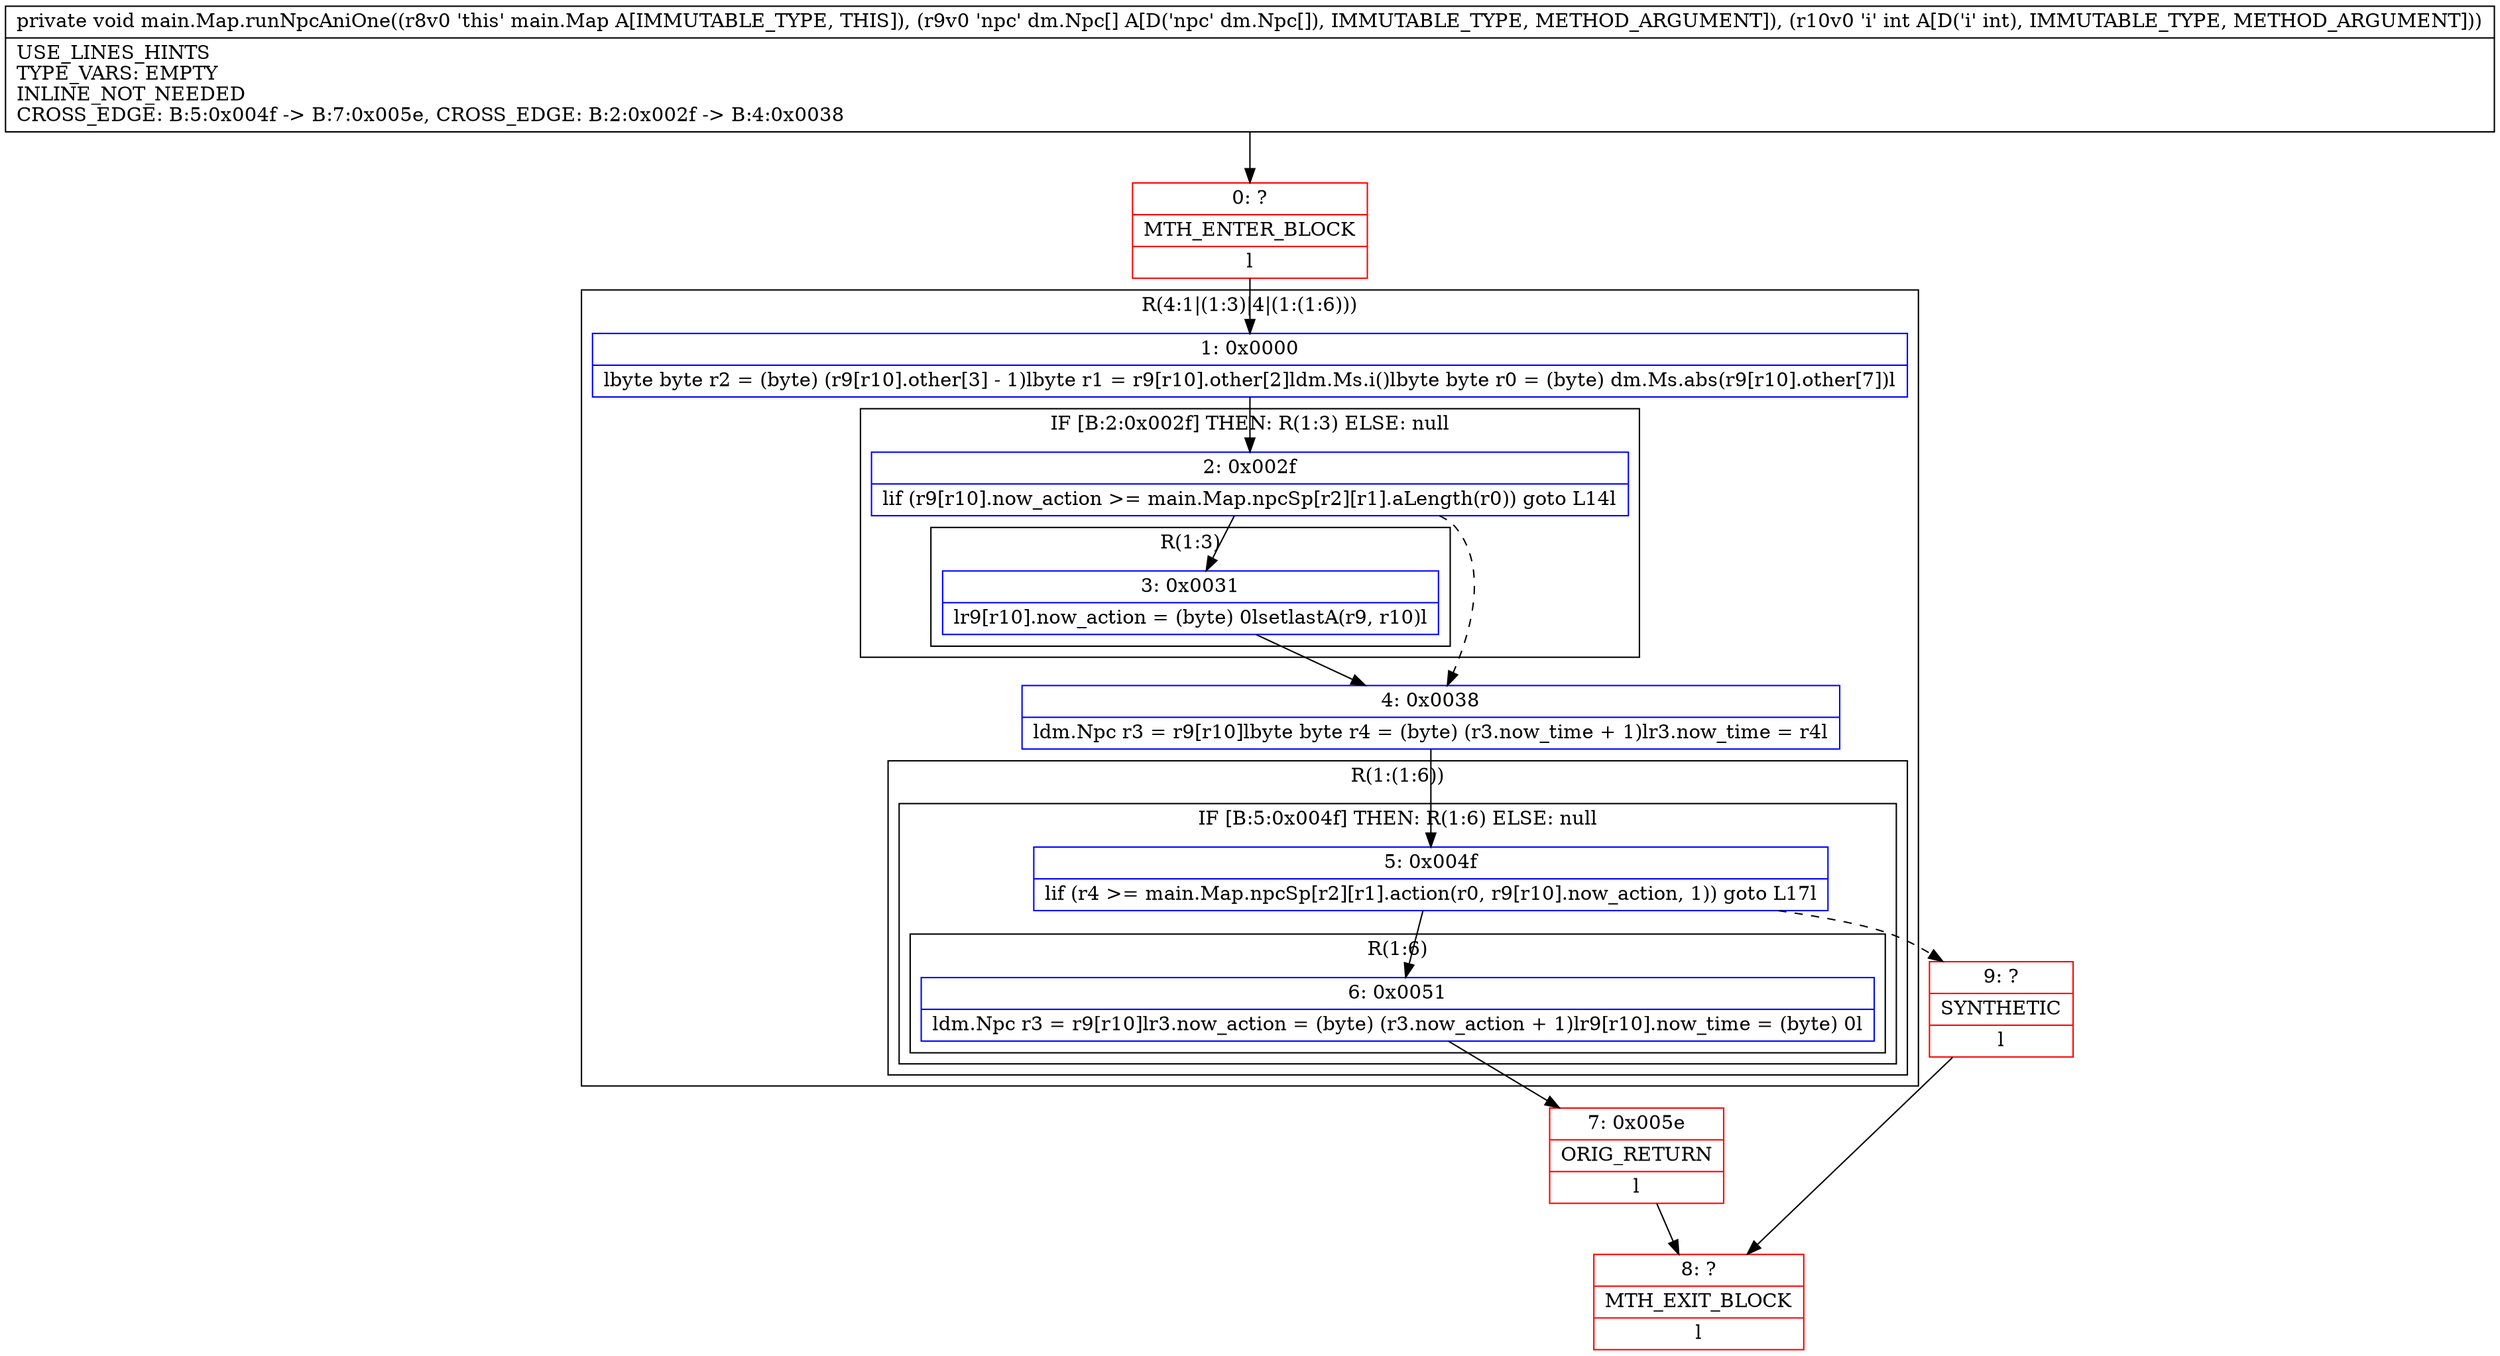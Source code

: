 digraph "CFG formain.Map.runNpcAniOne([Ldm\/Npc;I)V" {
subgraph cluster_Region_843045927 {
label = "R(4:1|(1:3)|4|(1:(1:6)))";
node [shape=record,color=blue];
Node_1 [shape=record,label="{1\:\ 0x0000|lbyte byte r2 = (byte) (r9[r10].other[3] \- 1)lbyte r1 = r9[r10].other[2]ldm.Ms.i()lbyte byte r0 = (byte) dm.Ms.abs(r9[r10].other[7])l}"];
subgraph cluster_IfRegion_95950453 {
label = "IF [B:2:0x002f] THEN: R(1:3) ELSE: null";
node [shape=record,color=blue];
Node_2 [shape=record,label="{2\:\ 0x002f|lif (r9[r10].now_action \>= main.Map.npcSp[r2][r1].aLength(r0)) goto L14l}"];
subgraph cluster_Region_1472074684 {
label = "R(1:3)";
node [shape=record,color=blue];
Node_3 [shape=record,label="{3\:\ 0x0031|lr9[r10].now_action = (byte) 0lsetlastA(r9, r10)l}"];
}
}
Node_4 [shape=record,label="{4\:\ 0x0038|ldm.Npc r3 = r9[r10]lbyte byte r4 = (byte) (r3.now_time + 1)lr3.now_time = r4l}"];
subgraph cluster_Region_1185740204 {
label = "R(1:(1:6))";
node [shape=record,color=blue];
subgraph cluster_IfRegion_2038534477 {
label = "IF [B:5:0x004f] THEN: R(1:6) ELSE: null";
node [shape=record,color=blue];
Node_5 [shape=record,label="{5\:\ 0x004f|lif (r4 \>= main.Map.npcSp[r2][r1].action(r0, r9[r10].now_action, 1)) goto L17l}"];
subgraph cluster_Region_1256177623 {
label = "R(1:6)";
node [shape=record,color=blue];
Node_6 [shape=record,label="{6\:\ 0x0051|ldm.Npc r3 = r9[r10]lr3.now_action = (byte) (r3.now_action + 1)lr9[r10].now_time = (byte) 0l}"];
}
}
}
}
Node_0 [shape=record,color=red,label="{0\:\ ?|MTH_ENTER_BLOCK\l|l}"];
Node_7 [shape=record,color=red,label="{7\:\ 0x005e|ORIG_RETURN\l|l}"];
Node_8 [shape=record,color=red,label="{8\:\ ?|MTH_EXIT_BLOCK\l|l}"];
Node_9 [shape=record,color=red,label="{9\:\ ?|SYNTHETIC\l|l}"];
MethodNode[shape=record,label="{private void main.Map.runNpcAniOne((r8v0 'this' main.Map A[IMMUTABLE_TYPE, THIS]), (r9v0 'npc' dm.Npc[] A[D('npc' dm.Npc[]), IMMUTABLE_TYPE, METHOD_ARGUMENT]), (r10v0 'i' int A[D('i' int), IMMUTABLE_TYPE, METHOD_ARGUMENT]))  | USE_LINES_HINTS\lTYPE_VARS: EMPTY\lINLINE_NOT_NEEDED\lCROSS_EDGE: B:5:0x004f \-\> B:7:0x005e, CROSS_EDGE: B:2:0x002f \-\> B:4:0x0038\l}"];
MethodNode -> Node_0;
Node_1 -> Node_2;
Node_2 -> Node_3;
Node_2 -> Node_4[style=dashed];
Node_3 -> Node_4;
Node_4 -> Node_5;
Node_5 -> Node_6;
Node_5 -> Node_9[style=dashed];
Node_6 -> Node_7;
Node_0 -> Node_1;
Node_7 -> Node_8;
Node_9 -> Node_8;
}

